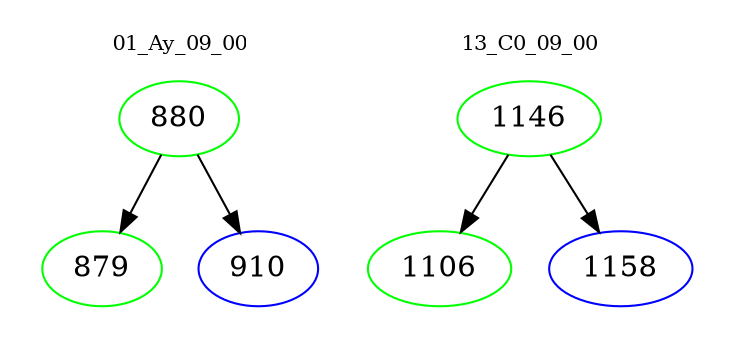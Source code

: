 digraph{
subgraph cluster_0 {
color = white
label = "01_Ay_09_00";
fontsize=10;
T0_880 [label="880", color="green"]
T0_880 -> T0_879 [color="black"]
T0_879 [label="879", color="green"]
T0_880 -> T0_910 [color="black"]
T0_910 [label="910", color="blue"]
}
subgraph cluster_1 {
color = white
label = "13_C0_09_00";
fontsize=10;
T1_1146 [label="1146", color="green"]
T1_1146 -> T1_1106 [color="black"]
T1_1106 [label="1106", color="green"]
T1_1146 -> T1_1158 [color="black"]
T1_1158 [label="1158", color="blue"]
}
}
